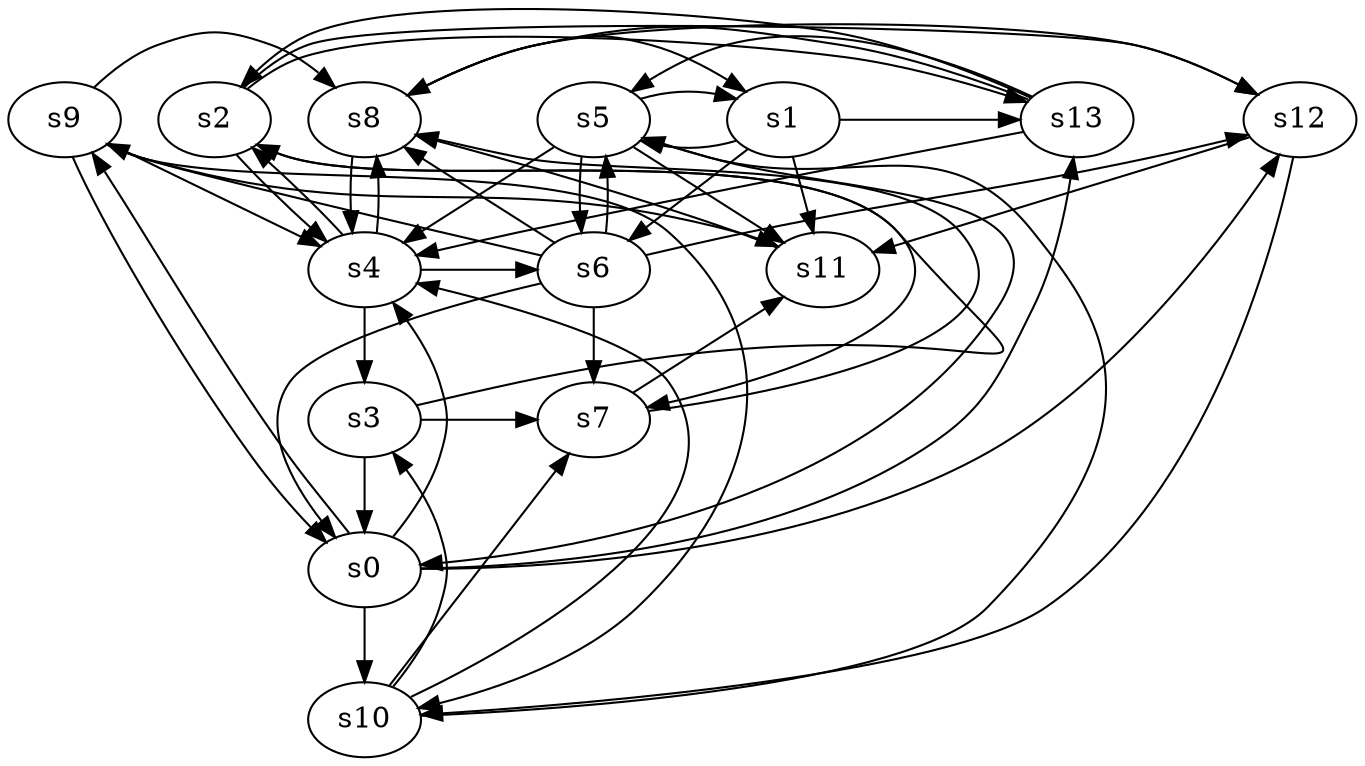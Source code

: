 digraph game_0816_complex_14 {
    s0 [name="s0", player=1];
    s1 [name="s1", player=0];
    s2 [name="s2", player=0];
    s3 [name="s3", player=0];
    s4 [name="s4", player=0];
    s5 [name="s5", player=1, target=1];
    s6 [name="s6", player=0, target=1];
    s7 [name="s7", player=0];
    s8 [name="s8", player=1];
    s9 [name="s9", player=1];
    s10 [name="s10", player=0];
    s11 [name="s11", player=1];
    s12 [name="s12", player=0];
    s13 [name="s13", player=0, target=1];

    s0 -> s4 [constraint="time % 2 == 0 && time % 5 == 0"];
    s0 -> s9 [constraint="!(time % 2 == 0)"];
    s0 -> s10;
    s0 -> s12 [constraint="!(time % 6 == 1)"];
    s0 -> s13 [constraint="time % 5 == 4"];
    s1 -> s5 [constraint="time % 4 == 0 || time % 4 == 0"];
    s1 -> s6;
    s1 -> s11;
    s1 -> s13 [constraint="!(time % 3 == 0)"];
    s2 -> s4 [constraint="time % 4 == 0 || time % 2 == 1"];
    s2 -> s7 [constraint="!(time % 4 == 0)"];
    s2 -> s12 [constraint="time % 4 == 3 || time % 4 == 2"];
    s2 -> s13 [constraint="time % 5 == 4 || time % 2 == 0"];
    s3 -> s0;
    s3 -> s2 [constraint="time == 0 || time == 14 || time == 19"];
    s3 -> s7 [constraint="!(time % 2 == 0)"];
    s4 -> s2 [constraint="time % 3 == 2 || time % 2 == 1"];
    s4 -> s3;
    s4 -> s6 [constraint="time % 4 == 2"];
    s4 -> s8 [constraint="time % 4 == 1 && time % 5 == 3"];
    s5 -> s0 [constraint="time % 3 == 0 && time % 3 == 2"];
    s5 -> s1 [constraint="!(time % 3 == 2)"];
    s5 -> s4 [constraint="time % 4 == 3 || time % 5 == 1"];
    s5 -> s6;
    s5 -> s11 [constraint="!(time % 6 == 2)"];
    s6 -> s0 [constraint="time == 1 || time == 9 || time == 12 || time == 16"];
    s6 -> s5 [constraint="time % 3 == 1 && time % 5 == 3"];
    s6 -> s7;
    s6 -> s8 [constraint="time == 6"];
    s6 -> s9 [constraint="time % 5 == 2"];
    s6 -> s12 [constraint="!(time % 3 == 2)"];
    s7 -> s8 [constraint="time == 2 || time == 12 || time == 14 || time == 15"];
    s7 -> s11 [constraint="time % 3 == 1 && time % 3 == 1"];
    s8 -> s1 [constraint="time == 2 || time == 6"];
    s8 -> s4;
    s8 -> s12 [constraint="time % 2 == 1 || time % 4 == 2"];
    s9 -> s0 [constraint="time % 5 == 4 || time % 2 == 1"];
    s9 -> s4 [constraint="time % 3 == 2 && time % 3 == 1"];
    s9 -> s8 [constraint="time % 3 == 1 && time % 3 == 1"];
    s9 -> s10 [constraint="!(time % 4 == 2)"];
    s9 -> s11 [constraint="time % 6 == 0"];
    s10 -> s3 [constraint="time % 3 == 0 || time % 3 == 1"];
    s10 -> s4 [constraint="time % 4 == 3 && time % 4 == 2"];
    s10 -> s5 [constraint="time % 4 == 2 || time % 3 == 0"];
    s10 -> s7 [constraint="time % 3 == 0 || time % 4 == 0"];
    s11 -> s8 [constraint="time % 5 == 4 || time % 3 == 1"];
    s12 -> s10 [constraint="time % 2 == 1"];
    s12 -> s11 [constraint="time == 4 || time == 9 || time == 21"];
    s13 -> s2 [constraint="!(time % 6 == 2)"];
    s13 -> s4 [constraint="!(time % 4 == 2)"];
    s13 -> s5 [constraint="!(time % 6 == 3)"];
    s13 -> s8 [constraint="time % 4 == 0 && time % 5 == 3"];
}
